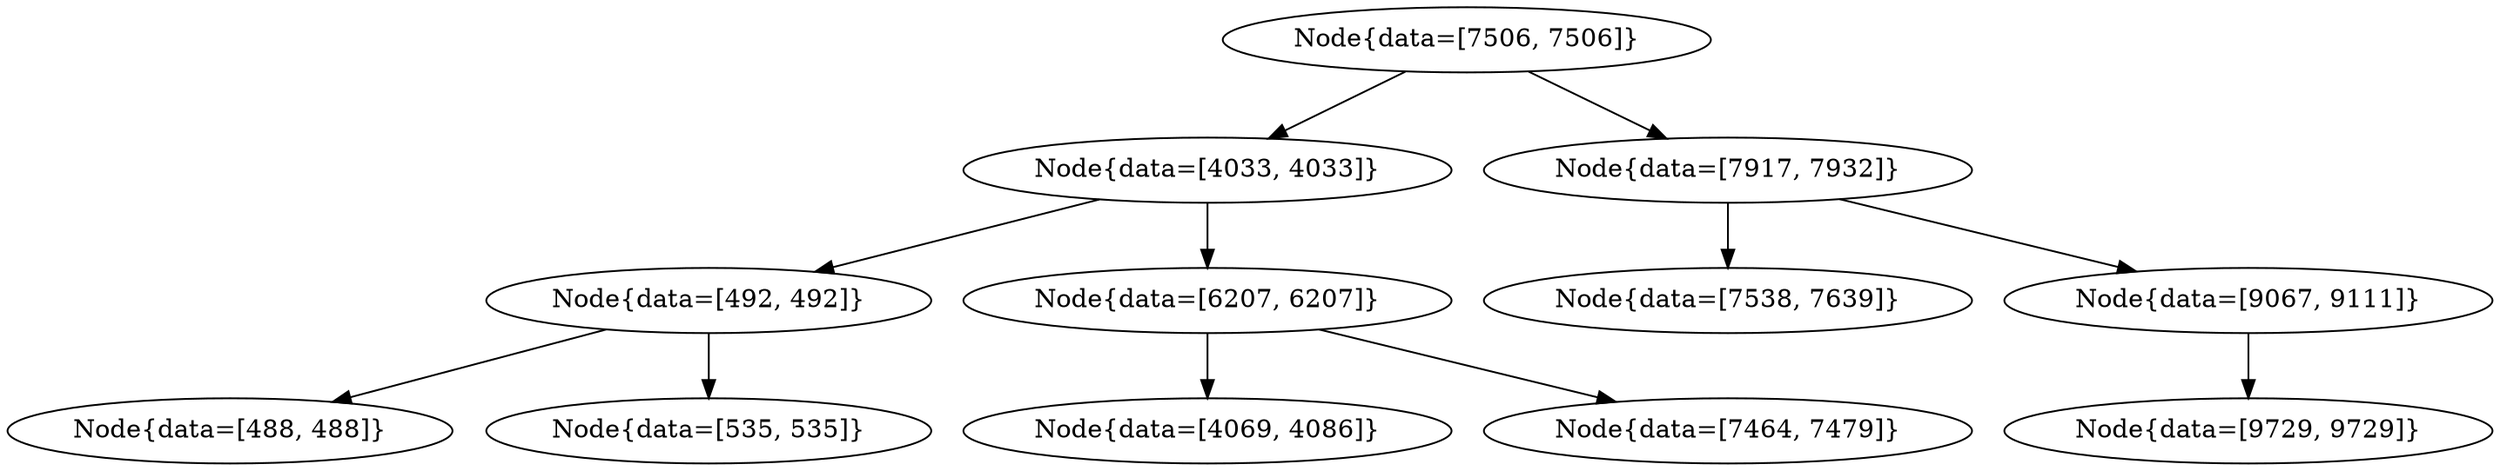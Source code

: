 digraph G{
957817027 [label="Node{data=[7506, 7506]}"]
957817027 -> 1700393038
1700393038 [label="Node{data=[4033, 4033]}"]
1700393038 -> 401019938
401019938 [label="Node{data=[492, 492]}"]
401019938 -> 1505464192
1505464192 [label="Node{data=[488, 488]}"]
401019938 -> 1495969100
1495969100 [label="Node{data=[535, 535]}"]
1700393038 -> 1935404455
1935404455 [label="Node{data=[6207, 6207]}"]
1935404455 -> 1555210730
1555210730 [label="Node{data=[4069, 4086]}"]
1935404455 -> 1508962931
1508962931 [label="Node{data=[7464, 7479]}"]
957817027 -> 1430025420
1430025420 [label="Node{data=[7917, 7932]}"]
1430025420 -> 2040958233
2040958233 [label="Node{data=[7538, 7639]}"]
1430025420 -> 810733110
810733110 [label="Node{data=[9067, 9111]}"]
810733110 -> 1861206309
1861206309 [label="Node{data=[9729, 9729]}"]
}